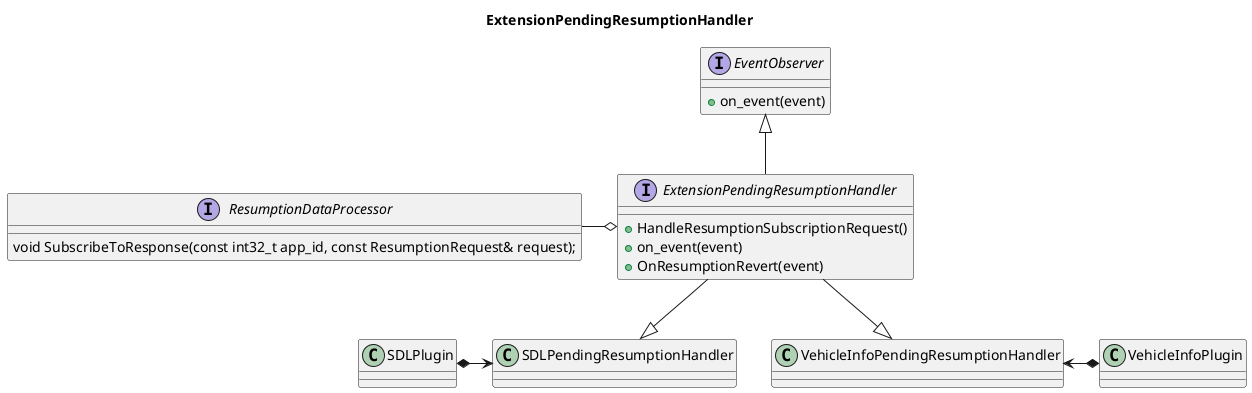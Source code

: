 @startuml

title ExtensionPendingResumptionHandler


interface EventObserver {
   + on_event(event)
}

interface ResumptionDataProcessor {
  void SubscribeToResponse(const int32_t app_id, const ResumptionRequest& request);
}

interface ExtensionPendingResumptionHandler {
  + HandleResumptionSubscriptionRequest()
  + on_event(event)
  + OnResumptionRevert(event)
}
ExtensionPendingResumptionHandler o-left- ResumptionDataProcessor

EventObserver <|-down-ExtensionPendingResumptionHandler

class SDLPendingResumptionHandler
class VehicleInfoPendingResumptionHandler

SDLPendingResumptionHandler <|-up-ExtensionPendingResumptionHandler
VehicleInfoPendingResumptionHandler <|-up-ExtensionPendingResumptionHandler

class SDLPlugin
SDLPlugin *-right-> SDLPendingResumptionHandler

class VehicleInfoPlugin
VehicleInfoPlugin *-left-> VehicleInfoPendingResumptionHandler

@enduml


